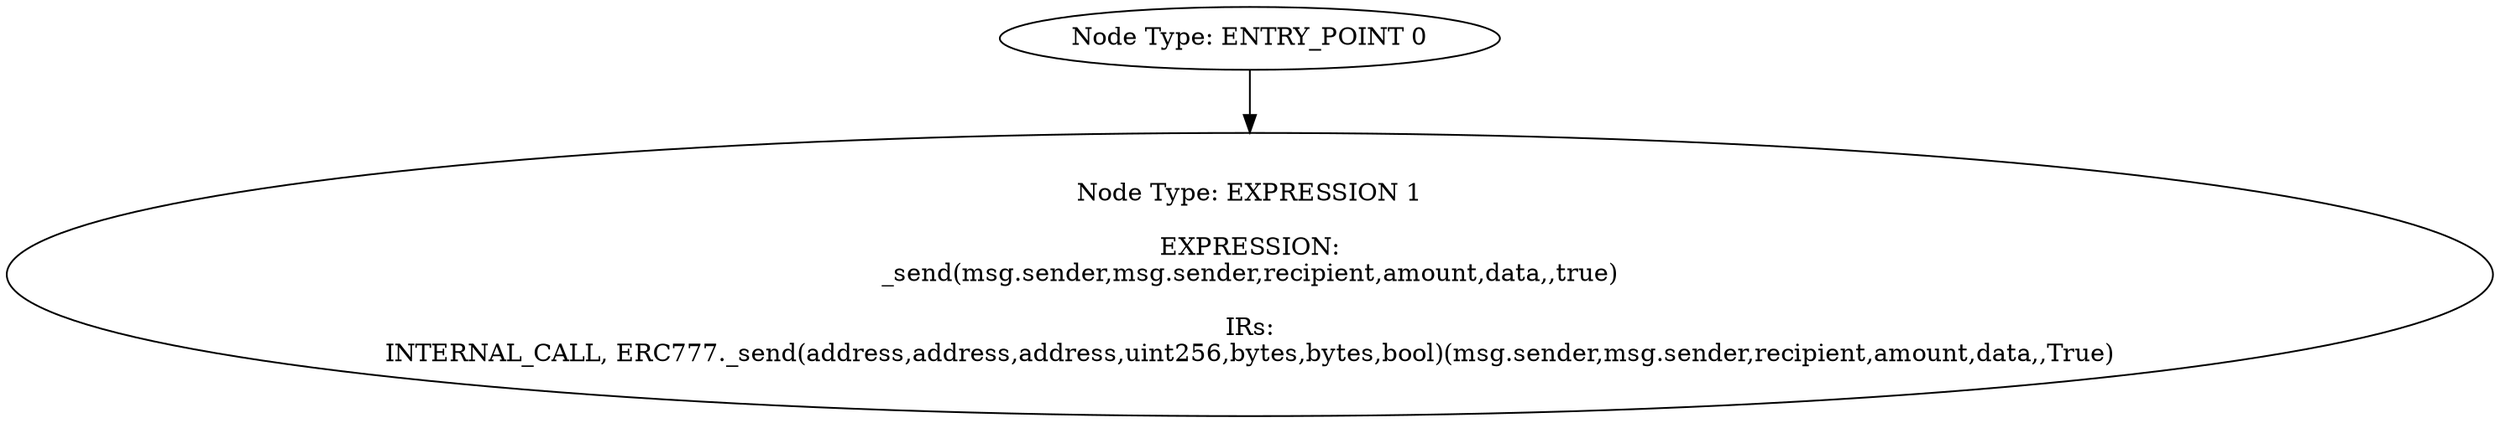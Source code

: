 digraph{
0[label="Node Type: ENTRY_POINT 0
"];
0->1;
1[label="Node Type: EXPRESSION 1

EXPRESSION:
_send(msg.sender,msg.sender,recipient,amount,data,,true)

IRs:
INTERNAL_CALL, ERC777._send(address,address,address,uint256,bytes,bytes,bool)(msg.sender,msg.sender,recipient,amount,data,,True)"];
}
